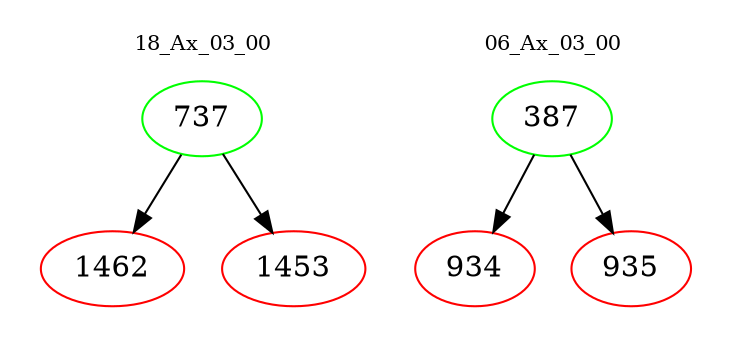 digraph{
subgraph cluster_0 {
color = white
label = "18_Ax_03_00";
fontsize=10;
T0_737 [label="737", color="green"]
T0_737 -> T0_1462 [color="black"]
T0_1462 [label="1462", color="red"]
T0_737 -> T0_1453 [color="black"]
T0_1453 [label="1453", color="red"]
}
subgraph cluster_1 {
color = white
label = "06_Ax_03_00";
fontsize=10;
T1_387 [label="387", color="green"]
T1_387 -> T1_934 [color="black"]
T1_934 [label="934", color="red"]
T1_387 -> T1_935 [color="black"]
T1_935 [label="935", color="red"]
}
}
